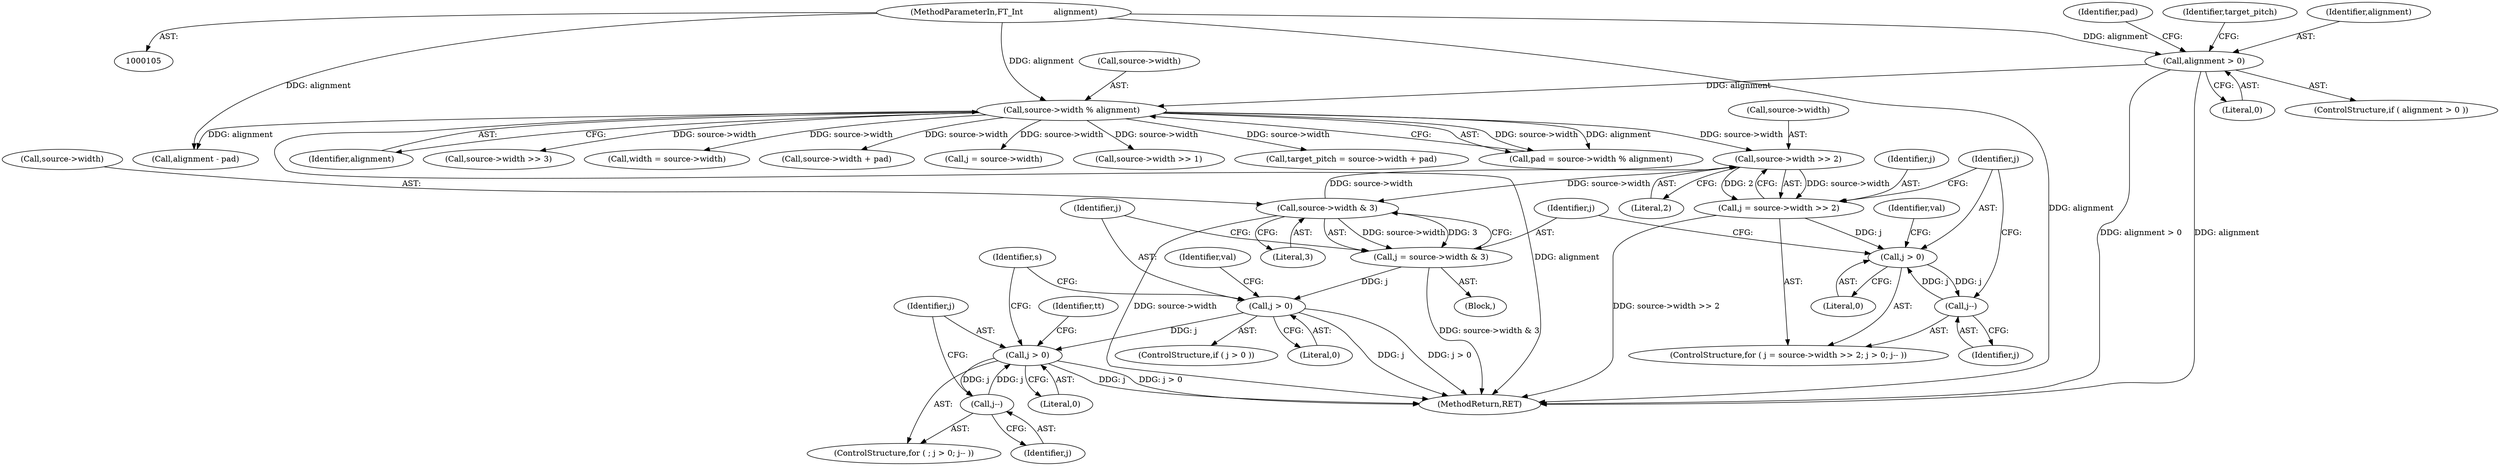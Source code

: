 digraph "0_savannah_b3500af717010137046ec4076d1e1c0641e33727@pointer" {
"1000583" [label="(Call,source->width >> 2)"];
"1000650" [label="(Call,source->width & 3)"];
"1000583" [label="(Call,source->width >> 2)"];
"1000191" [label="(Call,source->width % alignment)"];
"1000185" [label="(Call,alignment > 0)"];
"1000109" [label="(MethodParameterIn,FT_Int            alignment)"];
"1000581" [label="(Call,j = source->width >> 2)"];
"1000588" [label="(Call,j > 0)"];
"1000591" [label="(Call,j--)"];
"1000648" [label="(Call,j = source->width & 3)"];
"1000656" [label="(Call,j > 0)"];
"1000667" [label="(Call,j > 0)"];
"1000670" [label="(Call,j--)"];
"1000205" [label="(Call,target_pitch = source->width + pad)"];
"1000189" [label="(Call,pad = source->width % alignment)"];
"1000592" [label="(Identifier,j)"];
"1000670" [label="(Call,j--)"];
"1000581" [label="(Call,j = source->width >> 2)"];
"1000195" [label="(Identifier,alignment)"];
"1000190" [label="(Identifier,pad)"];
"1000570" [label="(Block,)"];
"1000587" [label="(Literal,2)"];
"1000668" [label="(Identifier,j)"];
"1000671" [label="(Identifier,j)"];
"1000185" [label="(Call,alignment > 0)"];
"1000650" [label="(Call,source->width & 3)"];
"1000589" [label="(Identifier,j)"];
"1000331" [label="(Call,source->width >> 3)"];
"1000109" [label="(MethodParameterIn,FT_Int            alignment)"];
"1000666" [label="(ControlStructure,for ( ; j > 0; j-- ))"];
"1000657" [label="(Identifier,j)"];
"1000651" [label="(Call,source->width)"];
"1000656" [label="(Call,j > 0)"];
"1000667" [label="(Call,j > 0)"];
"1000588" [label="(Call,j > 0)"];
"1000691" [label="(Identifier,s)"];
"1000206" [label="(Identifier,target_pitch)"];
"1000583" [label="(Call,source->width >> 2)"];
"1000584" [label="(Call,source->width)"];
"1000192" [label="(Call,source->width)"];
"1000493" [label="(Call,width = source->width)"];
"1000202" [label="(Call,alignment - pad)"];
"1000655" [label="(ControlStructure,if ( j > 0 ))"];
"1000658" [label="(Literal,0)"];
"1000654" [label="(Literal,3)"];
"1000187" [label="(Literal,0)"];
"1000590" [label="(Literal,0)"];
"1000186" [label="(Identifier,alignment)"];
"1000885" [label="(MethodReturn,RET)"];
"1000591" [label="(Call,j--)"];
"1000596" [label="(Identifier,val)"];
"1000669" [label="(Literal,0)"];
"1000207" [label="(Call,source->width + pad)"];
"1000648" [label="(Call,j = source->width & 3)"];
"1000852" [label="(Call,j = source->width)"];
"1000649" [label="(Identifier,j)"];
"1000184" [label="(ControlStructure,if ( alignment > 0 ))"];
"1000191" [label="(Call,source->width % alignment)"];
"1000580" [label="(ControlStructure,for ( j = source->width >> 2; j > 0; j-- ))"];
"1000662" [label="(Identifier,val)"];
"1000741" [label="(Call,source->width >> 1)"];
"1000675" [label="(Identifier,tt)"];
"1000582" [label="(Identifier,j)"];
"1000583" -> "1000581"  [label="AST: "];
"1000583" -> "1000587"  [label="CFG: "];
"1000584" -> "1000583"  [label="AST: "];
"1000587" -> "1000583"  [label="AST: "];
"1000581" -> "1000583"  [label="CFG: "];
"1000583" -> "1000581"  [label="DDG: source->width"];
"1000583" -> "1000581"  [label="DDG: 2"];
"1000650" -> "1000583"  [label="DDG: source->width"];
"1000191" -> "1000583"  [label="DDG: source->width"];
"1000583" -> "1000650"  [label="DDG: source->width"];
"1000650" -> "1000648"  [label="AST: "];
"1000650" -> "1000654"  [label="CFG: "];
"1000651" -> "1000650"  [label="AST: "];
"1000654" -> "1000650"  [label="AST: "];
"1000648" -> "1000650"  [label="CFG: "];
"1000650" -> "1000885"  [label="DDG: source->width"];
"1000650" -> "1000648"  [label="DDG: source->width"];
"1000650" -> "1000648"  [label="DDG: 3"];
"1000191" -> "1000189"  [label="AST: "];
"1000191" -> "1000195"  [label="CFG: "];
"1000192" -> "1000191"  [label="AST: "];
"1000195" -> "1000191"  [label="AST: "];
"1000189" -> "1000191"  [label="CFG: "];
"1000191" -> "1000885"  [label="DDG: alignment"];
"1000191" -> "1000189"  [label="DDG: source->width"];
"1000191" -> "1000189"  [label="DDG: alignment"];
"1000185" -> "1000191"  [label="DDG: alignment"];
"1000109" -> "1000191"  [label="DDG: alignment"];
"1000191" -> "1000202"  [label="DDG: alignment"];
"1000191" -> "1000205"  [label="DDG: source->width"];
"1000191" -> "1000207"  [label="DDG: source->width"];
"1000191" -> "1000331"  [label="DDG: source->width"];
"1000191" -> "1000493"  [label="DDG: source->width"];
"1000191" -> "1000741"  [label="DDG: source->width"];
"1000191" -> "1000852"  [label="DDG: source->width"];
"1000185" -> "1000184"  [label="AST: "];
"1000185" -> "1000187"  [label="CFG: "];
"1000186" -> "1000185"  [label="AST: "];
"1000187" -> "1000185"  [label="AST: "];
"1000190" -> "1000185"  [label="CFG: "];
"1000206" -> "1000185"  [label="CFG: "];
"1000185" -> "1000885"  [label="DDG: alignment"];
"1000185" -> "1000885"  [label="DDG: alignment > 0"];
"1000109" -> "1000185"  [label="DDG: alignment"];
"1000109" -> "1000105"  [label="AST: "];
"1000109" -> "1000885"  [label="DDG: alignment"];
"1000109" -> "1000202"  [label="DDG: alignment"];
"1000581" -> "1000580"  [label="AST: "];
"1000582" -> "1000581"  [label="AST: "];
"1000589" -> "1000581"  [label="CFG: "];
"1000581" -> "1000885"  [label="DDG: source->width >> 2"];
"1000581" -> "1000588"  [label="DDG: j"];
"1000588" -> "1000580"  [label="AST: "];
"1000588" -> "1000590"  [label="CFG: "];
"1000589" -> "1000588"  [label="AST: "];
"1000590" -> "1000588"  [label="AST: "];
"1000596" -> "1000588"  [label="CFG: "];
"1000649" -> "1000588"  [label="CFG: "];
"1000591" -> "1000588"  [label="DDG: j"];
"1000588" -> "1000591"  [label="DDG: j"];
"1000591" -> "1000580"  [label="AST: "];
"1000591" -> "1000592"  [label="CFG: "];
"1000592" -> "1000591"  [label="AST: "];
"1000589" -> "1000591"  [label="CFG: "];
"1000648" -> "1000570"  [label="AST: "];
"1000649" -> "1000648"  [label="AST: "];
"1000657" -> "1000648"  [label="CFG: "];
"1000648" -> "1000885"  [label="DDG: source->width & 3"];
"1000648" -> "1000656"  [label="DDG: j"];
"1000656" -> "1000655"  [label="AST: "];
"1000656" -> "1000658"  [label="CFG: "];
"1000657" -> "1000656"  [label="AST: "];
"1000658" -> "1000656"  [label="AST: "];
"1000662" -> "1000656"  [label="CFG: "];
"1000691" -> "1000656"  [label="CFG: "];
"1000656" -> "1000885"  [label="DDG: j > 0"];
"1000656" -> "1000885"  [label="DDG: j"];
"1000656" -> "1000667"  [label="DDG: j"];
"1000667" -> "1000666"  [label="AST: "];
"1000667" -> "1000669"  [label="CFG: "];
"1000668" -> "1000667"  [label="AST: "];
"1000669" -> "1000667"  [label="AST: "];
"1000675" -> "1000667"  [label="CFG: "];
"1000691" -> "1000667"  [label="CFG: "];
"1000667" -> "1000885"  [label="DDG: j"];
"1000667" -> "1000885"  [label="DDG: j > 0"];
"1000670" -> "1000667"  [label="DDG: j"];
"1000667" -> "1000670"  [label="DDG: j"];
"1000670" -> "1000666"  [label="AST: "];
"1000670" -> "1000671"  [label="CFG: "];
"1000671" -> "1000670"  [label="AST: "];
"1000668" -> "1000670"  [label="CFG: "];
}
